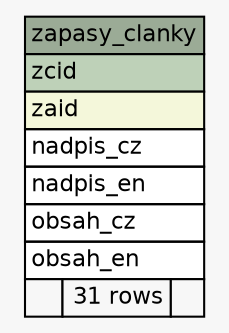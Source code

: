 // dot 2.38.0 on Mac OS X 10.9.4
// SchemaSpy rev 590
digraph "zapasy_clanky" {
  graph [
    rankdir="RL"
    bgcolor="#f7f7f7"
    nodesep="0.18"
    ranksep="0.46"
    fontname="Helvetica"
    fontsize="11"
  ];
  node [
    fontname="Helvetica"
    fontsize="11"
    shape="plaintext"
  ];
  edge [
    arrowsize="0.8"
  ];
  "zapasy_clanky" [
    label=<
    <TABLE BORDER="0" CELLBORDER="1" CELLSPACING="0" BGCOLOR="#ffffff">
      <TR><TD COLSPAN="3" BGCOLOR="#9bab96" ALIGN="CENTER">zapasy_clanky</TD></TR>
      <TR><TD PORT="zcid" COLSPAN="3" BGCOLOR="#bed1b8" ALIGN="LEFT">zcid</TD></TR>
      <TR><TD PORT="zaid" COLSPAN="3" BGCOLOR="#f4f7da" ALIGN="LEFT">zaid</TD></TR>
      <TR><TD PORT="nadpis_cz" COLSPAN="3" ALIGN="LEFT">nadpis_cz</TD></TR>
      <TR><TD PORT="nadpis_en" COLSPAN="3" ALIGN="LEFT">nadpis_en</TD></TR>
      <TR><TD PORT="obsah_cz" COLSPAN="3" ALIGN="LEFT">obsah_cz</TD></TR>
      <TR><TD PORT="obsah_en" COLSPAN="3" ALIGN="LEFT">obsah_en</TD></TR>
      <TR><TD ALIGN="LEFT" BGCOLOR="#f7f7f7">  </TD><TD ALIGN="RIGHT" BGCOLOR="#f7f7f7">31 rows</TD><TD ALIGN="RIGHT" BGCOLOR="#f7f7f7">  </TD></TR>
    </TABLE>>
    URL="tables/zapasy_clanky.html"
    tooltip="zapasy_clanky"
  ];
}
